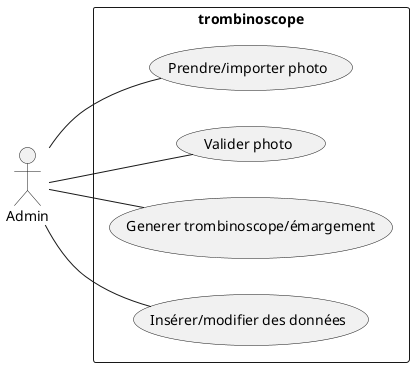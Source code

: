 @startuml useCases

left to right direction
actor "Admin" as Ad

rectangle trombinoscope {

    usecase "Prendre/importer photo" as photo
    usecase "Valider photo" as valid
    usecase "Generer trombinoscope/émargement" as trombi
    usecase "Insérer/modifier des données" as inserer
}


Ad -- valid
Ad -- photo
Ad -- trombi
Ad -- inserer


@enduml